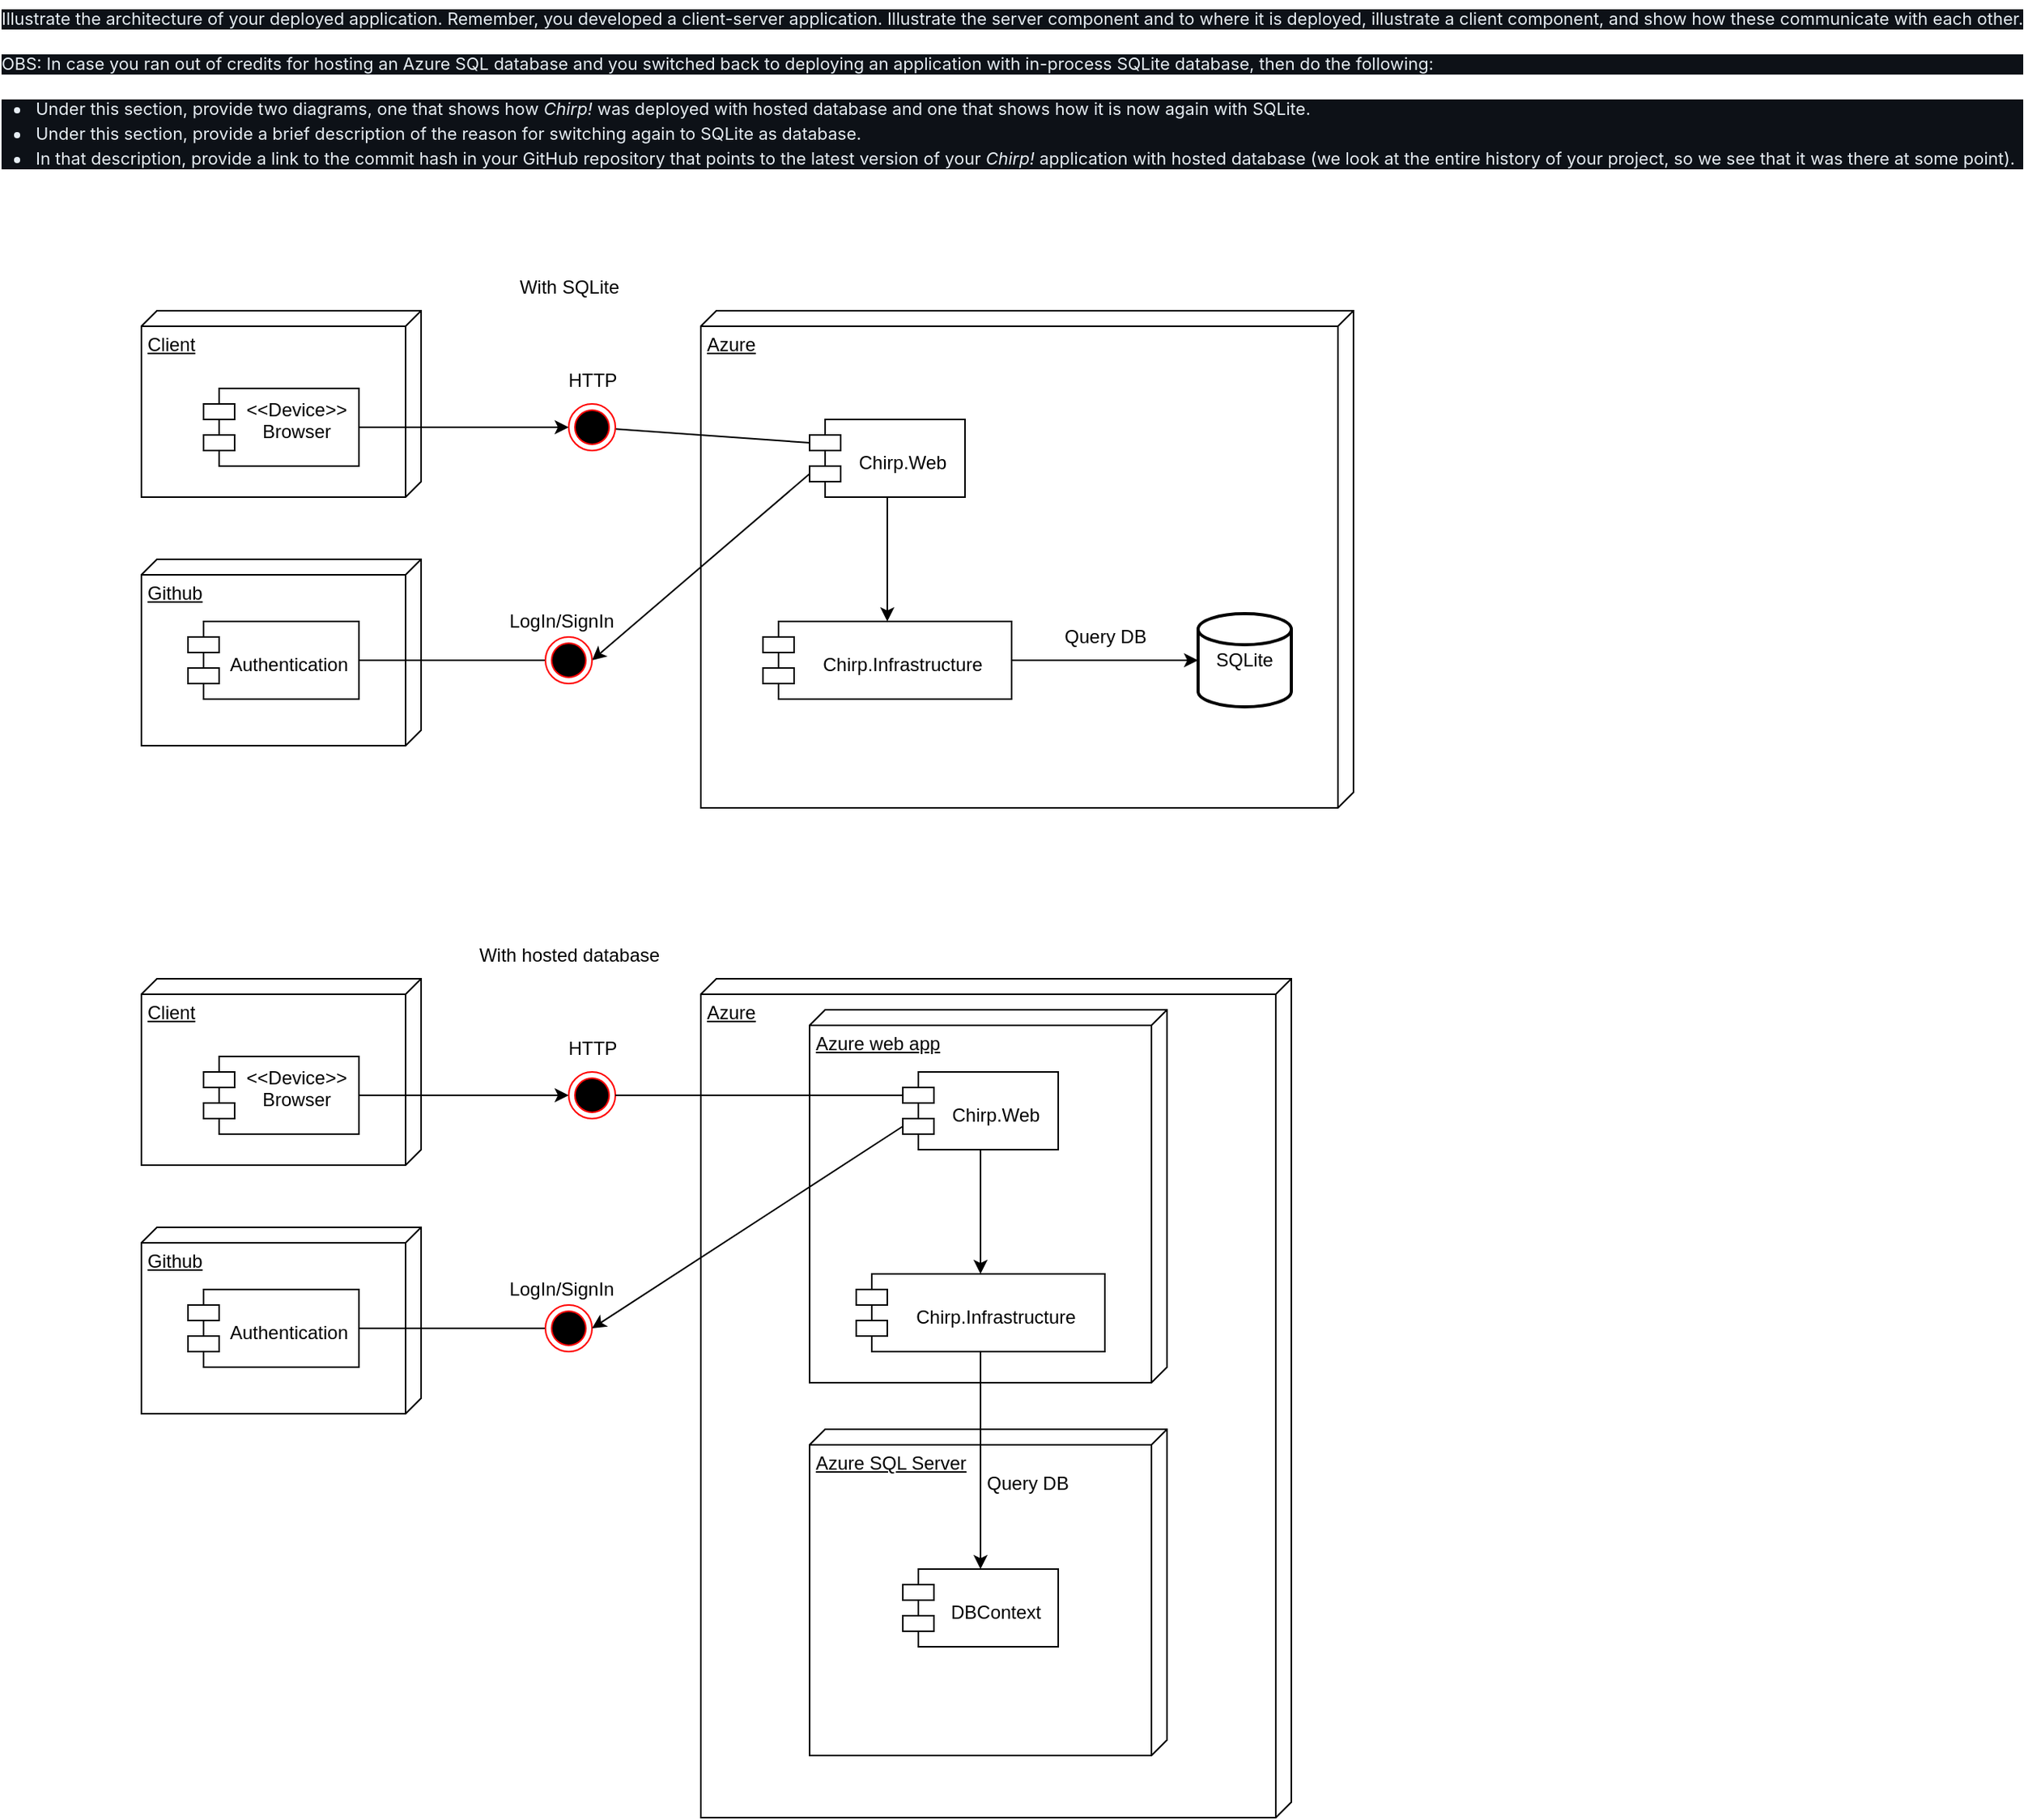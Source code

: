 <mxfile version="22.1.11" type="github">
  <diagram name="Side-1" id="8rPIcWWym98v2iRphj2T">
    <mxGraphModel dx="2603" dy="1599" grid="1" gridSize="10" guides="1" tooltips="1" connect="1" arrows="1" fold="1" page="1" pageScale="1" pageWidth="1169" pageHeight="827" math="0" shadow="0">
      <root>
        <mxCell id="0" />
        <mxCell id="1" parent="0" />
        <mxCell id="psXYIKrZSlu_XtemXjqI-29" value="Azure" style="verticalAlign=top;align=left;spacingTop=8;spacingLeft=2;spacingRight=12;shape=cube;size=10;direction=south;fontStyle=4;html=1;whiteSpace=wrap;" vertex="1" parent="1">
          <mxGeometry x="390" y="-200" width="420" height="320" as="geometry" />
        </mxCell>
        <mxCell id="psXYIKrZSlu_XtemXjqI-28" value="Github" style="verticalAlign=top;align=left;spacingTop=8;spacingLeft=2;spacingRight=12;shape=cube;size=10;direction=south;fontStyle=4;html=1;whiteSpace=wrap;" vertex="1" parent="1">
          <mxGeometry x="30" y="-40" width="180" height="120" as="geometry" />
        </mxCell>
        <mxCell id="psXYIKrZSlu_XtemXjqI-27" value="Client" style="verticalAlign=top;align=left;spacingTop=8;spacingLeft=2;spacingRight=12;shape=cube;size=10;direction=south;fontStyle=4;html=1;whiteSpace=wrap;" vertex="1" parent="1">
          <mxGeometry x="30" y="-200" width="180" height="120" as="geometry" />
        </mxCell>
        <mxCell id="psXYIKrZSlu_XtemXjqI-36" style="edgeStyle=orthogonalEdgeStyle;rounded=0;orthogonalLoop=1;jettySize=auto;html=1;" edge="1" parent="1" source="IT9XZ9y2QMafSBGKigmm-8" target="psXYIKrZSlu_XtemXjqI-32">
          <mxGeometry relative="1" as="geometry" />
        </mxCell>
        <mxCell id="IT9XZ9y2QMafSBGKigmm-8" value="&amp;lt;&amp;lt;Device&amp;gt;&amp;gt;&lt;br&gt;Browser" style="shape=module;align=left;spacingLeft=20;align=center;verticalAlign=top;whiteSpace=wrap;html=1;" parent="1" vertex="1">
          <mxGeometry x="70" y="-150" width="100" height="50" as="geometry" />
        </mxCell>
        <mxCell id="IT9XZ9y2QMafSBGKigmm-15" value="&lt;p style=&quot;box-sizing: border-box; margin-top: 0px; margin-bottom: 16px; color: rgb(230, 237, 243); font-family: -apple-system, BlinkMacSystemFont, &amp;quot;Segoe UI&amp;quot;, &amp;quot;Noto Sans&amp;quot;, Helvetica, Arial, sans-serif, &amp;quot;Apple Color Emoji&amp;quot;, &amp;quot;Segoe UI Emoji&amp;quot;; font-size: 11px; text-align: start; background-color: rgb(13, 17, 23);&quot; dir=&quot;auto&quot;&gt;Illustrate the architecture of your deployed application. Remember, you developed a client-server application. Illustrate the server component and to where it is deployed, illustrate a client component, and show how these communicate with each other.&lt;/p&gt;&lt;p style=&quot;box-sizing: border-box; margin-top: 0px; margin-bottom: 16px; color: rgb(230, 237, 243); font-family: -apple-system, BlinkMacSystemFont, &amp;quot;Segoe UI&amp;quot;, &amp;quot;Noto Sans&amp;quot;, Helvetica, Arial, sans-serif, &amp;quot;Apple Color Emoji&amp;quot;, &amp;quot;Segoe UI Emoji&amp;quot;; font-size: 11px; text-align: start; background-color: rgb(13, 17, 23);&quot; dir=&quot;auto&quot;&gt;OBS: In case you ran out of credits for hosting an Azure SQL database and you switched back to deploying an application with in-process SQLite database, then do the following:&lt;/p&gt;&lt;ul style=&quot;box-sizing: border-box; padding-left: 2em; margin-top: 0px; margin-bottom: 16px; color: rgb(230, 237, 243); font-family: -apple-system, BlinkMacSystemFont, &amp;quot;Segoe UI&amp;quot;, &amp;quot;Noto Sans&amp;quot;, Helvetica, Arial, sans-serif, &amp;quot;Apple Color Emoji&amp;quot;, &amp;quot;Segoe UI Emoji&amp;quot;; font-size: 11px; text-align: start; background-color: rgb(13, 17, 23);&quot; dir=&quot;auto&quot;&gt;&lt;li style=&quot;box-sizing: border-box; font-size: 11px;&quot;&gt;Under this section, provide two diagrams, one that shows how&amp;nbsp;&lt;em style=&quot;box-sizing: border-box; font-size: 11px;&quot;&gt;Chirp!&lt;/em&gt;&amp;nbsp;was deployed with hosted database and one that shows how it is now again with SQLite.&lt;/li&gt;&lt;li style=&quot;box-sizing: border-box; margin-top: 0.25em; font-size: 11px;&quot;&gt;Under this section, provide a brief description of the reason for switching again to SQLite as database.&lt;/li&gt;&lt;li style=&quot;box-sizing: border-box; margin-top: 0.25em; font-size: 11px;&quot;&gt;In that description, provide a link to the commit hash in your GitHub repository that points to the latest version of your&amp;nbsp;&lt;em style=&quot;box-sizing: border-box; font-size: 11px;&quot;&gt;Chirp!&lt;/em&gt;&amp;nbsp;application with hosted database (we look at the entire history of your project, so we see that it was there at some point).&lt;/li&gt;&lt;/ul&gt;" style="text;html=1;align=center;verticalAlign=middle;resizable=0;points=[];autosize=1;strokeColor=none;fillColor=none;fontSize=11;" parent="1" vertex="1">
          <mxGeometry x="-30" y="-400" width="1240" height="130" as="geometry" />
        </mxCell>
        <mxCell id="psXYIKrZSlu_XtemXjqI-6" value="SQLite" style="strokeWidth=2;html=1;shape=mxgraph.flowchart.database;whiteSpace=wrap;" vertex="1" parent="1">
          <mxGeometry x="710" y="-5" width="60" height="60" as="geometry" />
        </mxCell>
        <mxCell id="psXYIKrZSlu_XtemXjqI-34" style="edgeStyle=orthogonalEdgeStyle;rounded=0;orthogonalLoop=1;jettySize=auto;html=1;entryX=0;entryY=0.5;entryDx=0;entryDy=0;endArrow=none;endFill=0;" edge="1" parent="1" source="psXYIKrZSlu_XtemXjqI-26" target="psXYIKrZSlu_XtemXjqI-33">
          <mxGeometry relative="1" as="geometry" />
        </mxCell>
        <mxCell id="psXYIKrZSlu_XtemXjqI-26" value="&lt;br&gt;Authentication" style="shape=module;align=left;spacingLeft=20;align=center;verticalAlign=top;whiteSpace=wrap;html=1;" vertex="1" parent="1">
          <mxGeometry x="60" width="110" height="50" as="geometry" />
        </mxCell>
        <mxCell id="psXYIKrZSlu_XtemXjqI-35" style="rounded=0;orthogonalLoop=1;jettySize=auto;html=1;exitX=0;exitY=0;exitDx=0;exitDy=35;exitPerimeter=0;entryX=1;entryY=0.5;entryDx=0;entryDy=0;" edge="1" parent="1" source="psXYIKrZSlu_XtemXjqI-30" target="psXYIKrZSlu_XtemXjqI-33">
          <mxGeometry relative="1" as="geometry" />
        </mxCell>
        <mxCell id="psXYIKrZSlu_XtemXjqI-39" style="rounded=0;orthogonalLoop=1;jettySize=auto;html=1;exitX=0;exitY=0;exitDx=0;exitDy=15;exitPerimeter=0;endArrow=none;endFill=0;" edge="1" parent="1" source="psXYIKrZSlu_XtemXjqI-30" target="psXYIKrZSlu_XtemXjqI-32">
          <mxGeometry relative="1" as="geometry" />
        </mxCell>
        <mxCell id="psXYIKrZSlu_XtemXjqI-42" style="edgeStyle=orthogonalEdgeStyle;rounded=0;orthogonalLoop=1;jettySize=auto;html=1;" edge="1" parent="1" source="psXYIKrZSlu_XtemXjqI-30" target="psXYIKrZSlu_XtemXjqI-31">
          <mxGeometry relative="1" as="geometry" />
        </mxCell>
        <mxCell id="psXYIKrZSlu_XtemXjqI-30" value="&lt;br&gt;Chirp.Web" style="shape=module;align=left;spacingLeft=20;align=center;verticalAlign=top;whiteSpace=wrap;html=1;" vertex="1" parent="1">
          <mxGeometry x="460" y="-130" width="100" height="50" as="geometry" />
        </mxCell>
        <mxCell id="psXYIKrZSlu_XtemXjqI-43" style="edgeStyle=orthogonalEdgeStyle;rounded=0;orthogonalLoop=1;jettySize=auto;html=1;" edge="1" parent="1" source="psXYIKrZSlu_XtemXjqI-31" target="psXYIKrZSlu_XtemXjqI-6">
          <mxGeometry relative="1" as="geometry" />
        </mxCell>
        <mxCell id="psXYIKrZSlu_XtemXjqI-31" value="&lt;br&gt;Chirp.Infrastructure" style="shape=module;align=left;spacingLeft=20;align=center;verticalAlign=top;whiteSpace=wrap;html=1;" vertex="1" parent="1">
          <mxGeometry x="430" width="160" height="50" as="geometry" />
        </mxCell>
        <mxCell id="psXYIKrZSlu_XtemXjqI-32" value="" style="ellipse;html=1;shape=endState;fillColor=#000000;strokeColor=#ff0000;" vertex="1" parent="1">
          <mxGeometry x="305" y="-140" width="30" height="30" as="geometry" />
        </mxCell>
        <mxCell id="psXYIKrZSlu_XtemXjqI-33" value="" style="ellipse;html=1;shape=endState;fillColor=#000000;strokeColor=#ff0000;" vertex="1" parent="1">
          <mxGeometry x="290" y="10" width="30" height="30" as="geometry" />
        </mxCell>
        <mxCell id="psXYIKrZSlu_XtemXjqI-40" value="HTTP" style="text;html=1;align=center;verticalAlign=middle;resizable=0;points=[];autosize=1;strokeColor=none;fillColor=none;" vertex="1" parent="1">
          <mxGeometry x="295" y="-170" width="50" height="30" as="geometry" />
        </mxCell>
        <mxCell id="psXYIKrZSlu_XtemXjqI-41" value="LogIn/SignIn" style="text;html=1;align=center;verticalAlign=middle;resizable=0;points=[];autosize=1;strokeColor=none;fillColor=none;" vertex="1" parent="1">
          <mxGeometry x="255" y="-15" width="90" height="30" as="geometry" />
        </mxCell>
        <mxCell id="psXYIKrZSlu_XtemXjqI-44" value="Query DB" style="text;html=1;align=center;verticalAlign=middle;resizable=0;points=[];autosize=1;strokeColor=none;fillColor=none;" vertex="1" parent="1">
          <mxGeometry x="610" y="-5" width="80" height="30" as="geometry" />
        </mxCell>
        <mxCell id="psXYIKrZSlu_XtemXjqI-45" value="With SQLite" style="text;html=1;align=center;verticalAlign=middle;resizable=0;points=[];autosize=1;strokeColor=none;fillColor=none;" vertex="1" parent="1">
          <mxGeometry x="260" y="-230" width="90" height="30" as="geometry" />
        </mxCell>
        <mxCell id="psXYIKrZSlu_XtemXjqI-47" value="Azure" style="verticalAlign=top;align=left;spacingTop=8;spacingLeft=2;spacingRight=12;shape=cube;size=10;direction=south;fontStyle=4;html=1;whiteSpace=wrap;" vertex="1" parent="1">
          <mxGeometry x="390" y="230" width="380" height="540" as="geometry" />
        </mxCell>
        <mxCell id="psXYIKrZSlu_XtemXjqI-48" value="Github" style="verticalAlign=top;align=left;spacingTop=8;spacingLeft=2;spacingRight=12;shape=cube;size=10;direction=south;fontStyle=4;html=1;whiteSpace=wrap;" vertex="1" parent="1">
          <mxGeometry x="30" y="390" width="180" height="120" as="geometry" />
        </mxCell>
        <mxCell id="psXYIKrZSlu_XtemXjqI-49" value="Client" style="verticalAlign=top;align=left;spacingTop=8;spacingLeft=2;spacingRight=12;shape=cube;size=10;direction=south;fontStyle=4;html=1;whiteSpace=wrap;" vertex="1" parent="1">
          <mxGeometry x="30" y="230" width="180" height="120" as="geometry" />
        </mxCell>
        <mxCell id="psXYIKrZSlu_XtemXjqI-50" style="edgeStyle=orthogonalEdgeStyle;rounded=0;orthogonalLoop=1;jettySize=auto;html=1;" edge="1" parent="1" source="psXYIKrZSlu_XtemXjqI-51" target="psXYIKrZSlu_XtemXjqI-61">
          <mxGeometry relative="1" as="geometry" />
        </mxCell>
        <mxCell id="psXYIKrZSlu_XtemXjqI-51" value="&amp;lt;&amp;lt;Device&amp;gt;&amp;gt;&lt;br&gt;Browser" style="shape=module;align=left;spacingLeft=20;align=center;verticalAlign=top;whiteSpace=wrap;html=1;" vertex="1" parent="1">
          <mxGeometry x="70" y="280" width="100" height="50" as="geometry" />
        </mxCell>
        <mxCell id="psXYIKrZSlu_XtemXjqI-53" style="edgeStyle=orthogonalEdgeStyle;rounded=0;orthogonalLoop=1;jettySize=auto;html=1;entryX=0;entryY=0.5;entryDx=0;entryDy=0;endArrow=none;endFill=0;" edge="1" parent="1" source="psXYIKrZSlu_XtemXjqI-54" target="psXYIKrZSlu_XtemXjqI-62">
          <mxGeometry relative="1" as="geometry" />
        </mxCell>
        <mxCell id="psXYIKrZSlu_XtemXjqI-54" value="&lt;br&gt;Authentication" style="shape=module;align=left;spacingLeft=20;align=center;verticalAlign=top;whiteSpace=wrap;html=1;" vertex="1" parent="1">
          <mxGeometry x="60" y="430" width="110" height="50" as="geometry" />
        </mxCell>
        <mxCell id="psXYIKrZSlu_XtemXjqI-61" value="" style="ellipse;html=1;shape=endState;fillColor=#000000;strokeColor=#ff0000;" vertex="1" parent="1">
          <mxGeometry x="305" y="290" width="30" height="30" as="geometry" />
        </mxCell>
        <mxCell id="psXYIKrZSlu_XtemXjqI-62" value="" style="ellipse;html=1;shape=endState;fillColor=#000000;strokeColor=#ff0000;" vertex="1" parent="1">
          <mxGeometry x="290" y="440" width="30" height="30" as="geometry" />
        </mxCell>
        <mxCell id="psXYIKrZSlu_XtemXjqI-67" value="Azure web app" style="verticalAlign=top;align=left;spacingTop=8;spacingLeft=2;spacingRight=12;shape=cube;size=10;direction=south;fontStyle=4;html=1;whiteSpace=wrap;" vertex="1" parent="1">
          <mxGeometry x="460" y="250" width="230" height="240" as="geometry" />
        </mxCell>
        <mxCell id="psXYIKrZSlu_XtemXjqI-63" value="HTTP" style="text;html=1;align=center;verticalAlign=middle;resizable=0;points=[];autosize=1;strokeColor=none;fillColor=none;" vertex="1" parent="1">
          <mxGeometry x="295" y="260" width="50" height="30" as="geometry" />
        </mxCell>
        <mxCell id="psXYIKrZSlu_XtemXjqI-64" value="LogIn/SignIn" style="text;html=1;align=center;verticalAlign=middle;resizable=0;points=[];autosize=1;strokeColor=none;fillColor=none;" vertex="1" parent="1">
          <mxGeometry x="255" y="415" width="90" height="30" as="geometry" />
        </mxCell>
        <mxCell id="psXYIKrZSlu_XtemXjqI-66" value="With hosted database" style="text;html=1;align=center;verticalAlign=middle;resizable=0;points=[];autosize=1;strokeColor=none;fillColor=none;" vertex="1" parent="1">
          <mxGeometry x="235" y="200" width="140" height="30" as="geometry" />
        </mxCell>
        <mxCell id="psXYIKrZSlu_XtemXjqI-58" value="&lt;br&gt;Chirp.Web" style="shape=module;align=left;spacingLeft=20;align=center;verticalAlign=top;whiteSpace=wrap;html=1;" vertex="1" parent="1">
          <mxGeometry x="520" y="290" width="100" height="50" as="geometry" />
        </mxCell>
        <mxCell id="psXYIKrZSlu_XtemXjqI-60" value="&lt;br&gt;Chirp.Infrastructure" style="shape=module;align=left;spacingLeft=20;align=center;verticalAlign=top;whiteSpace=wrap;html=1;" vertex="1" parent="1">
          <mxGeometry x="490" y="420" width="160" height="50" as="geometry" />
        </mxCell>
        <mxCell id="psXYIKrZSlu_XtemXjqI-57" style="edgeStyle=orthogonalEdgeStyle;rounded=0;orthogonalLoop=1;jettySize=auto;html=1;" edge="1" parent="1" source="psXYIKrZSlu_XtemXjqI-58" target="psXYIKrZSlu_XtemXjqI-60">
          <mxGeometry relative="1" as="geometry" />
        </mxCell>
        <mxCell id="psXYIKrZSlu_XtemXjqI-56" style="rounded=0;orthogonalLoop=1;jettySize=auto;html=1;exitX=0;exitY=0;exitDx=0;exitDy=15;exitPerimeter=0;endArrow=none;endFill=0;" edge="1" parent="1" source="psXYIKrZSlu_XtemXjqI-58" target="psXYIKrZSlu_XtemXjqI-61">
          <mxGeometry relative="1" as="geometry" />
        </mxCell>
        <mxCell id="psXYIKrZSlu_XtemXjqI-55" style="rounded=0;orthogonalLoop=1;jettySize=auto;html=1;exitX=0;exitY=0;exitDx=0;exitDy=35;exitPerimeter=0;entryX=1;entryY=0.5;entryDx=0;entryDy=0;" edge="1" parent="1" source="psXYIKrZSlu_XtemXjqI-58" target="psXYIKrZSlu_XtemXjqI-62">
          <mxGeometry relative="1" as="geometry" />
        </mxCell>
        <mxCell id="psXYIKrZSlu_XtemXjqI-68" value="Azure SQL Server" style="verticalAlign=top;align=left;spacingTop=8;spacingLeft=2;spacingRight=12;shape=cube;size=10;direction=south;fontStyle=4;html=1;whiteSpace=wrap;" vertex="1" parent="1">
          <mxGeometry x="460" y="520" width="230" height="210" as="geometry" />
        </mxCell>
        <mxCell id="psXYIKrZSlu_XtemXjqI-69" value="&lt;br&gt;DBContext" style="shape=module;align=left;spacingLeft=20;align=center;verticalAlign=top;whiteSpace=wrap;html=1;" vertex="1" parent="1">
          <mxGeometry x="520" y="610" width="100" height="50" as="geometry" />
        </mxCell>
        <mxCell id="psXYIKrZSlu_XtemXjqI-70" style="edgeStyle=orthogonalEdgeStyle;rounded=0;orthogonalLoop=1;jettySize=auto;html=1;" edge="1" parent="1" source="psXYIKrZSlu_XtemXjqI-60" target="psXYIKrZSlu_XtemXjqI-69">
          <mxGeometry relative="1" as="geometry" />
        </mxCell>
        <mxCell id="psXYIKrZSlu_XtemXjqI-71" value="Query DB" style="text;html=1;align=center;verticalAlign=middle;resizable=0;points=[];autosize=1;strokeColor=none;fillColor=none;" vertex="1" parent="1">
          <mxGeometry x="560" y="540" width="80" height="30" as="geometry" />
        </mxCell>
      </root>
    </mxGraphModel>
  </diagram>
</mxfile>
